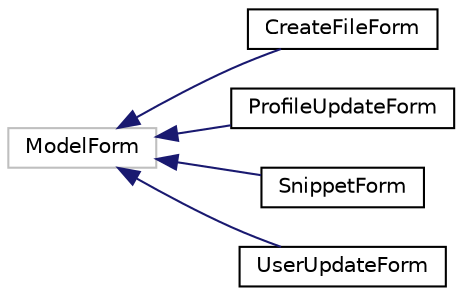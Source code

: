 digraph "Graphical Class Hierarchy"
{
 // LATEX_PDF_SIZE
  edge [fontname="Helvetica",fontsize="10",labelfontname="Helvetica",labelfontsize="10"];
  node [fontname="Helvetica",fontsize="10",shape=record];
  rankdir="LR";
  Node4 [label="ModelForm",height=0.2,width=0.4,color="grey75", fillcolor="white", style="filled",tooltip=" "];
  Node4 -> Node0 [dir="back",color="midnightblue",fontsize="10",style="solid",fontname="Helvetica"];
  Node0 [label="CreateFileForm",height=0.2,width=0.4,color="black", fillcolor="white", style="filled",URL="$classblog_1_1forms_1_1CreateFileForm.html",tooltip="Custom Form for folder creation linking it to the user."];
  Node4 -> Node6 [dir="back",color="midnightblue",fontsize="10",style="solid",fontname="Helvetica"];
  Node6 [label="ProfileUpdateForm",height=0.2,width=0.4,color="black", fillcolor="white", style="filled",URL="$classusers_1_1forms_1_1ProfileUpdateForm.html",tooltip=" "];
  Node4 -> Node7 [dir="back",color="midnightblue",fontsize="10",style="solid",fontname="Helvetica"];
  Node7 [label="SnippetForm",height=0.2,width=0.4,color="black", fillcolor="white", style="filled",URL="$classusers_1_1forms_1_1SnippetForm.html",tooltip=" "];
  Node4 -> Node8 [dir="back",color="midnightblue",fontsize="10",style="solid",fontname="Helvetica"];
  Node8 [label="UserUpdateForm",height=0.2,width=0.4,color="black", fillcolor="white", style="filled",URL="$classusers_1_1forms_1_1UserUpdateForm.html",tooltip=" "];
}
